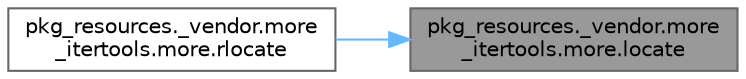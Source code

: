 digraph "pkg_resources._vendor.more_itertools.more.locate"
{
 // LATEX_PDF_SIZE
  bgcolor="transparent";
  edge [fontname=Helvetica,fontsize=10,labelfontname=Helvetica,labelfontsize=10];
  node [fontname=Helvetica,fontsize=10,shape=box,height=0.2,width=0.4];
  rankdir="RL";
  Node1 [id="Node000001",label="pkg_resources._vendor.more\l_itertools.more.locate",height=0.2,width=0.4,color="gray40", fillcolor="grey60", style="filled", fontcolor="black",tooltip=" "];
  Node1 -> Node2 [id="edge1_Node000001_Node000002",dir="back",color="steelblue1",style="solid",tooltip=" "];
  Node2 [id="Node000002",label="pkg_resources._vendor.more\l_itertools.more.rlocate",height=0.2,width=0.4,color="grey40", fillcolor="white", style="filled",URL="$namespacepkg__resources_1_1__vendor_1_1more__itertools_1_1more.html#ad51eb74e56f75ba6b92c4aa9b8c56c32",tooltip=" "];
}
